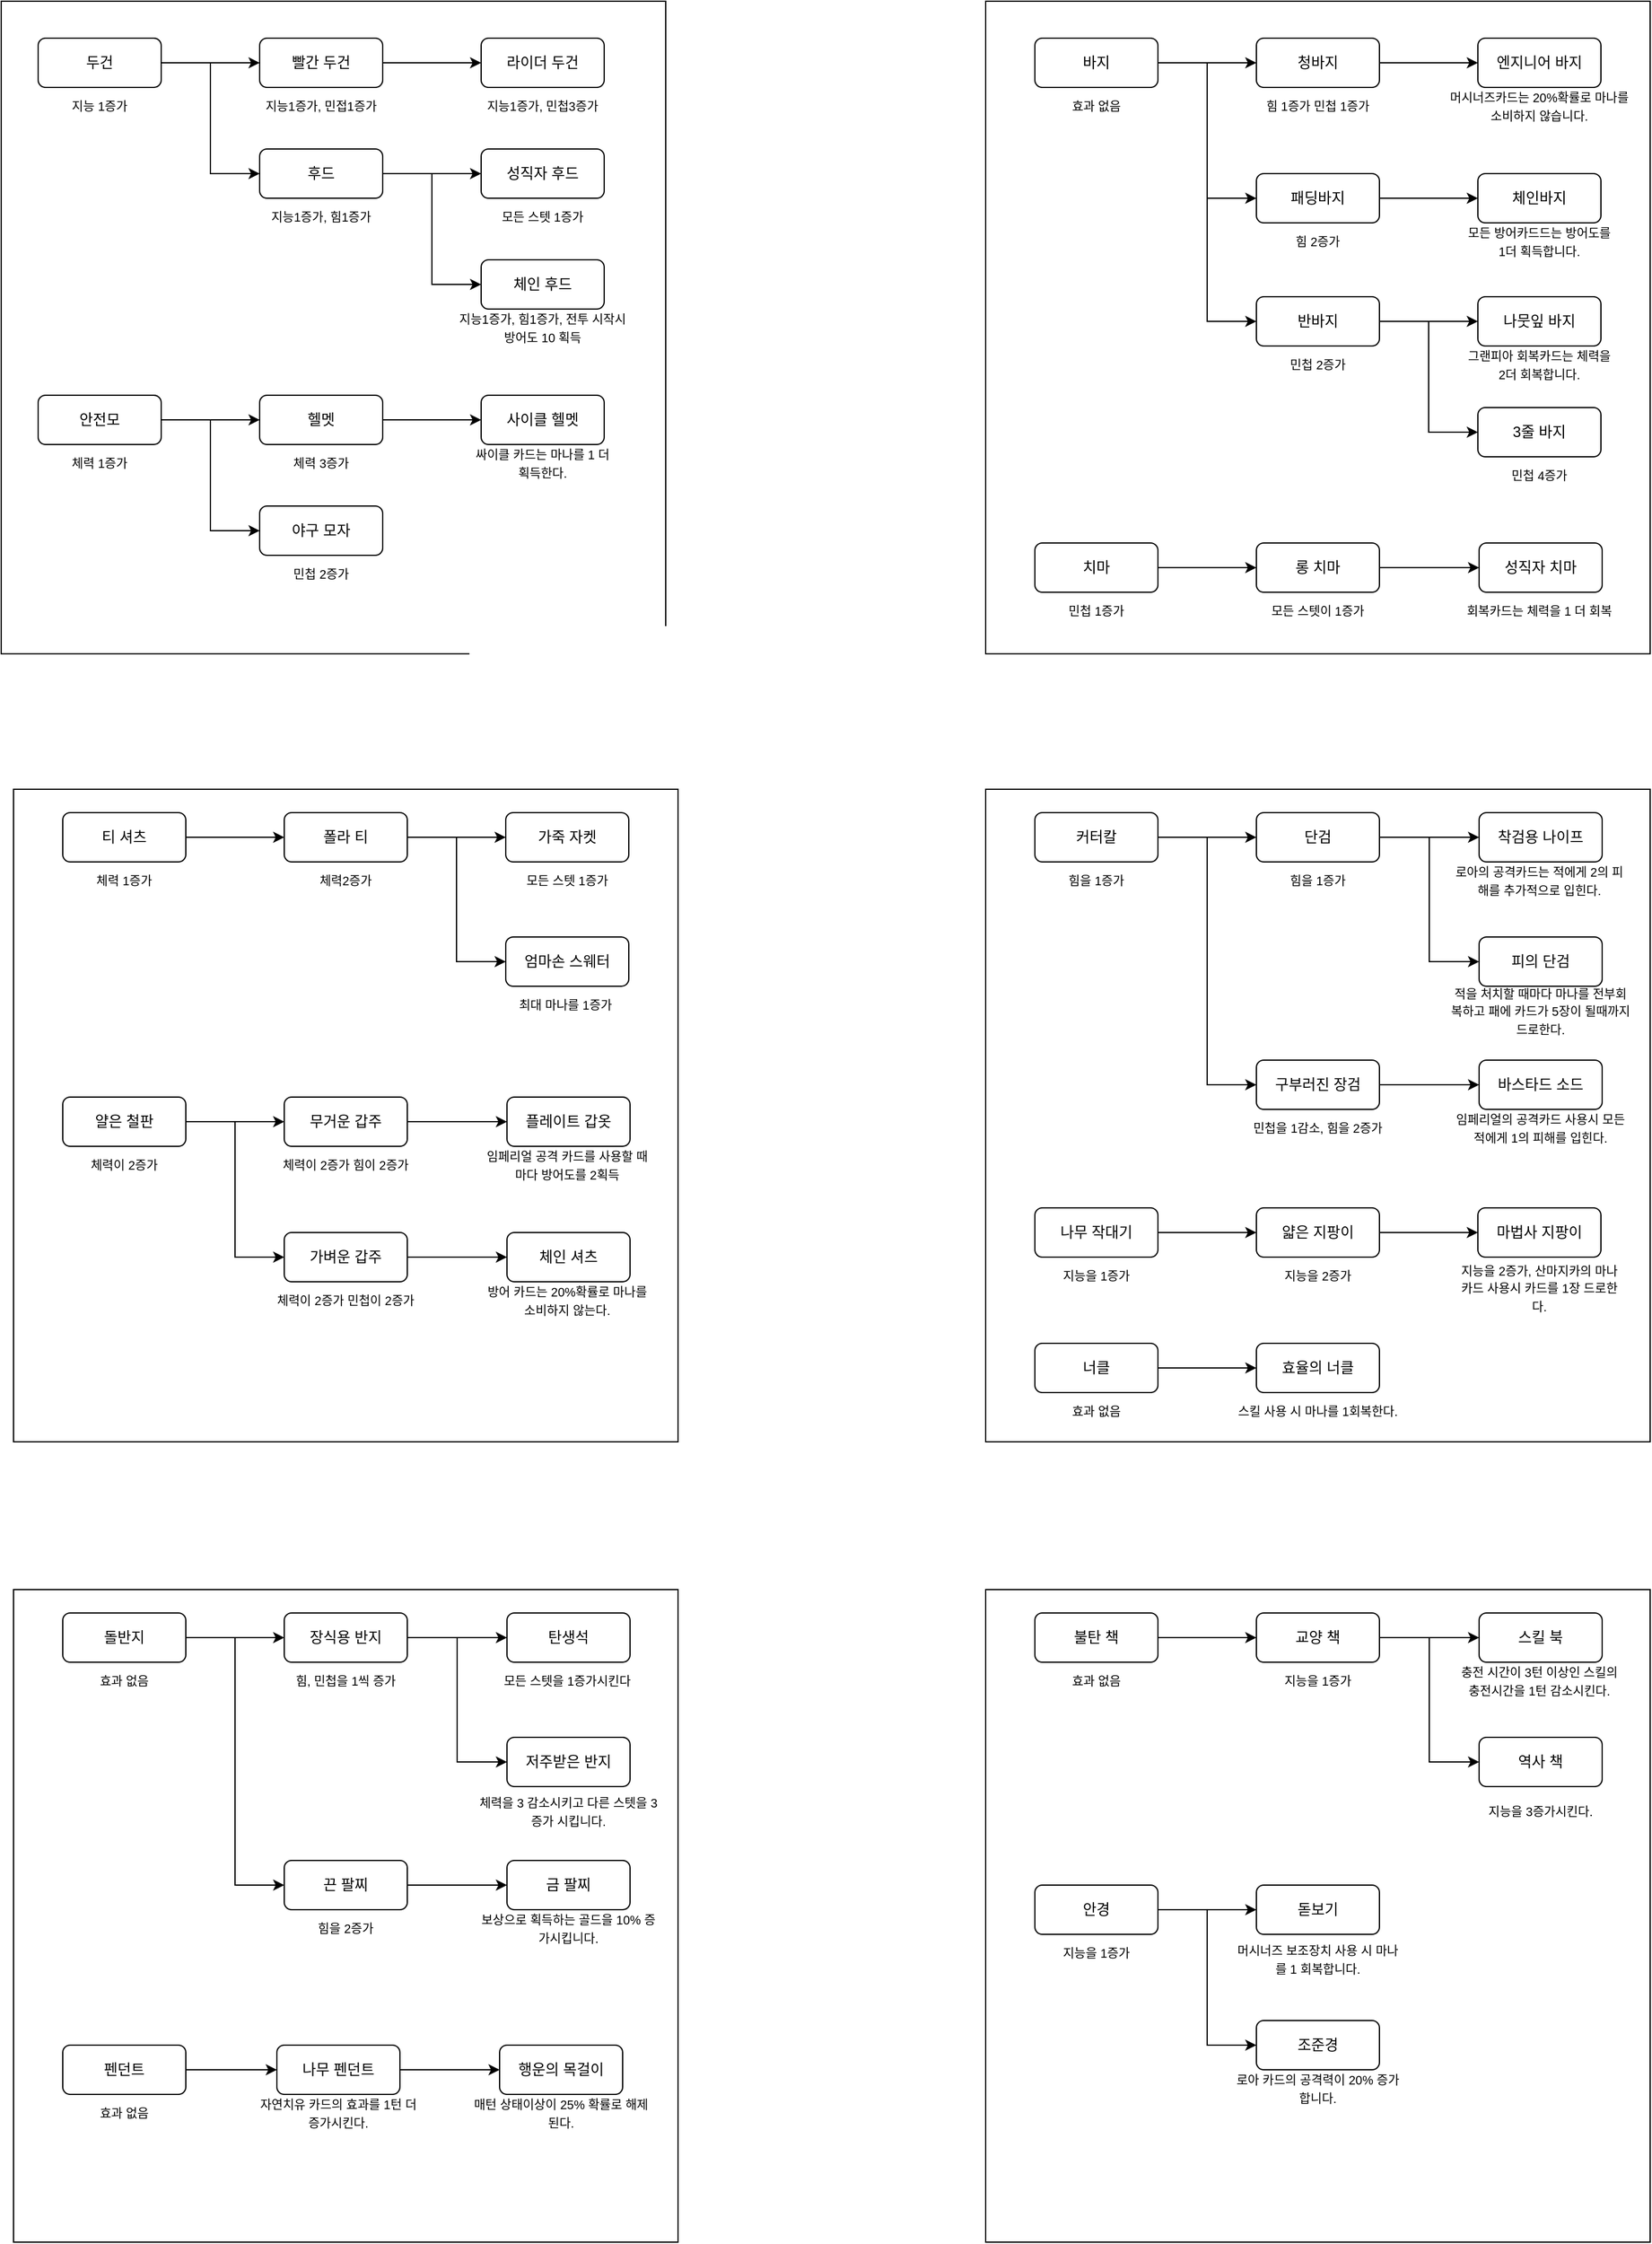 <mxfile version="14.8.5" type="device"><diagram id="tRUsgmq3dJp9gUwd2POu" name="Page-1"><mxGraphModel dx="3280" dy="1818" grid="1" gridSize="10" guides="1" tooltips="1" connect="1" arrows="1" fold="1" page="1" pageScale="1" pageWidth="827" pageHeight="1169" math="0" shadow="0"><root><mxCell id="0"/><mxCell id="1" parent="0"/><mxCell id="1sUyY6JfvNQbtPltV4Bg-137" value="" style="rounded=0;whiteSpace=wrap;html=1;" vertex="1" parent="1"><mxGeometry x="50" y="670" width="540" height="530" as="geometry"/></mxCell><mxCell id="1sUyY6JfvNQbtPltV4Bg-136" value="" style="rounded=0;whiteSpace=wrap;html=1;" vertex="1" parent="1"><mxGeometry x="840" y="670" width="540" height="530" as="geometry"/></mxCell><mxCell id="1sUyY6JfvNQbtPltV4Bg-135" value="" style="rounded=0;whiteSpace=wrap;html=1;" vertex="1" parent="1"><mxGeometry x="840" y="30" width="540" height="530" as="geometry"/></mxCell><mxCell id="1sUyY6JfvNQbtPltV4Bg-134" value="" style="rounded=0;whiteSpace=wrap;html=1;" vertex="1" parent="1"><mxGeometry x="40" y="30" width="540" height="530" as="geometry"/></mxCell><mxCell id="1sUyY6JfvNQbtPltV4Bg-19" style="edgeStyle=orthogonalEdgeStyle;rounded=0;orthogonalLoop=1;jettySize=auto;html=1;exitX=1;exitY=0.5;exitDx=0;exitDy=0;entryX=0;entryY=0.5;entryDx=0;entryDy=0;" edge="1" parent="1" source="1sUyY6JfvNQbtPltV4Bg-1" target="1sUyY6JfvNQbtPltV4Bg-2"><mxGeometry relative="1" as="geometry"/></mxCell><mxCell id="1sUyY6JfvNQbtPltV4Bg-20" style="edgeStyle=orthogonalEdgeStyle;rounded=0;orthogonalLoop=1;jettySize=auto;html=1;exitX=1;exitY=0.5;exitDx=0;exitDy=0;entryX=0;entryY=0.5;entryDx=0;entryDy=0;" edge="1" parent="1" source="1sUyY6JfvNQbtPltV4Bg-1" target="1sUyY6JfvNQbtPltV4Bg-4"><mxGeometry relative="1" as="geometry"/></mxCell><mxCell id="1sUyY6JfvNQbtPltV4Bg-1" value="두건" style="rounded=1;whiteSpace=wrap;html=1;" vertex="1" parent="1"><mxGeometry x="70" y="60" width="100" height="40" as="geometry"/></mxCell><mxCell id="1sUyY6JfvNQbtPltV4Bg-21" style="edgeStyle=orthogonalEdgeStyle;rounded=0;orthogonalLoop=1;jettySize=auto;html=1;exitX=1;exitY=0.5;exitDx=0;exitDy=0;" edge="1" parent="1" source="1sUyY6JfvNQbtPltV4Bg-2" target="1sUyY6JfvNQbtPltV4Bg-3"><mxGeometry relative="1" as="geometry"/></mxCell><mxCell id="1sUyY6JfvNQbtPltV4Bg-2" value="빨간 두건" style="rounded=1;whiteSpace=wrap;html=1;" vertex="1" parent="1"><mxGeometry x="250" y="60" width="100" height="40" as="geometry"/></mxCell><mxCell id="1sUyY6JfvNQbtPltV4Bg-3" value="라이더 두건" style="rounded=1;whiteSpace=wrap;html=1;" vertex="1" parent="1"><mxGeometry x="430" y="60" width="100" height="40" as="geometry"/></mxCell><mxCell id="1sUyY6JfvNQbtPltV4Bg-22" style="edgeStyle=orthogonalEdgeStyle;rounded=0;orthogonalLoop=1;jettySize=auto;html=1;exitX=1;exitY=0.5;exitDx=0;exitDy=0;" edge="1" parent="1" source="1sUyY6JfvNQbtPltV4Bg-4" target="1sUyY6JfvNQbtPltV4Bg-5"><mxGeometry relative="1" as="geometry"/></mxCell><mxCell id="1sUyY6JfvNQbtPltV4Bg-23" style="edgeStyle=orthogonalEdgeStyle;rounded=0;orthogonalLoop=1;jettySize=auto;html=1;exitX=1;exitY=0.5;exitDx=0;exitDy=0;entryX=0;entryY=0.5;entryDx=0;entryDy=0;" edge="1" parent="1" source="1sUyY6JfvNQbtPltV4Bg-4" target="1sUyY6JfvNQbtPltV4Bg-6"><mxGeometry relative="1" as="geometry"/></mxCell><mxCell id="1sUyY6JfvNQbtPltV4Bg-4" value="후드" style="rounded=1;whiteSpace=wrap;html=1;" vertex="1" parent="1"><mxGeometry x="250" y="150" width="100" height="40" as="geometry"/></mxCell><mxCell id="1sUyY6JfvNQbtPltV4Bg-5" value="성직자 후드" style="rounded=1;whiteSpace=wrap;html=1;" vertex="1" parent="1"><mxGeometry x="430" y="150" width="100" height="40" as="geometry"/></mxCell><mxCell id="1sUyY6JfvNQbtPltV4Bg-6" value="체인 후드" style="rounded=1;whiteSpace=wrap;html=1;" vertex="1" parent="1"><mxGeometry x="430" y="240" width="100" height="40" as="geometry"/></mxCell><mxCell id="1sUyY6JfvNQbtPltV4Bg-25" style="edgeStyle=orthogonalEdgeStyle;rounded=0;orthogonalLoop=1;jettySize=auto;html=1;exitX=1;exitY=0.5;exitDx=0;exitDy=0;" edge="1" parent="1" source="1sUyY6JfvNQbtPltV4Bg-7" target="1sUyY6JfvNQbtPltV4Bg-8"><mxGeometry relative="1" as="geometry"/></mxCell><mxCell id="1sUyY6JfvNQbtPltV4Bg-26" style="edgeStyle=orthogonalEdgeStyle;rounded=0;orthogonalLoop=1;jettySize=auto;html=1;exitX=1;exitY=0.5;exitDx=0;exitDy=0;entryX=0;entryY=0.5;entryDx=0;entryDy=0;" edge="1" parent="1" source="1sUyY6JfvNQbtPltV4Bg-7" target="1sUyY6JfvNQbtPltV4Bg-10"><mxGeometry relative="1" as="geometry"/></mxCell><mxCell id="1sUyY6JfvNQbtPltV4Bg-7" value="안전모" style="rounded=1;whiteSpace=wrap;html=1;" vertex="1" parent="1"><mxGeometry x="70" y="350" width="100" height="40" as="geometry"/></mxCell><mxCell id="1sUyY6JfvNQbtPltV4Bg-27" style="edgeStyle=orthogonalEdgeStyle;rounded=0;orthogonalLoop=1;jettySize=auto;html=1;exitX=1;exitY=0.5;exitDx=0;exitDy=0;" edge="1" parent="1" source="1sUyY6JfvNQbtPltV4Bg-8" target="1sUyY6JfvNQbtPltV4Bg-9"><mxGeometry relative="1" as="geometry"/></mxCell><mxCell id="1sUyY6JfvNQbtPltV4Bg-8" value="헬멧" style="rounded=1;whiteSpace=wrap;html=1;" vertex="1" parent="1"><mxGeometry x="250" y="350" width="100" height="40" as="geometry"/></mxCell><mxCell id="1sUyY6JfvNQbtPltV4Bg-9" value="사이클 헬멧" style="rounded=1;whiteSpace=wrap;html=1;" vertex="1" parent="1"><mxGeometry x="430" y="350" width="100" height="40" as="geometry"/></mxCell><mxCell id="1sUyY6JfvNQbtPltV4Bg-10" value="야구 모자" style="rounded=1;whiteSpace=wrap;html=1;" vertex="1" parent="1"><mxGeometry x="250" y="440" width="100" height="40" as="geometry"/></mxCell><mxCell id="1sUyY6JfvNQbtPltV4Bg-12" value="&lt;span style=&quot;font-size: 10px&quot;&gt;지능 1증가&lt;/span&gt;" style="text;html=1;strokeColor=none;fillColor=none;align=center;verticalAlign=middle;whiteSpace=wrap;rounded=0;" vertex="1" parent="1"><mxGeometry x="60" y="100" width="120" height="30" as="geometry"/></mxCell><mxCell id="1sUyY6JfvNQbtPltV4Bg-13" value="&lt;span style=&quot;font-size: 10px&quot;&gt;지능1증가, 민접1증가&lt;/span&gt;" style="text;html=1;strokeColor=none;fillColor=none;align=center;verticalAlign=middle;whiteSpace=wrap;rounded=0;" vertex="1" parent="1"><mxGeometry x="240" y="100" width="120" height="30" as="geometry"/></mxCell><mxCell id="1sUyY6JfvNQbtPltV4Bg-14" value="&lt;span style=&quot;font-size: 10px&quot;&gt;지능1증가, 민첩3증가&lt;/span&gt;" style="text;html=1;strokeColor=none;fillColor=none;align=center;verticalAlign=middle;whiteSpace=wrap;rounded=0;" vertex="1" parent="1"><mxGeometry x="420" y="100" width="120" height="30" as="geometry"/></mxCell><mxCell id="1sUyY6JfvNQbtPltV4Bg-15" value="&lt;span style=&quot;font-size: 10px&quot;&gt;지능1증가, 힘1증가&lt;/span&gt;" style="text;html=1;strokeColor=none;fillColor=none;align=center;verticalAlign=middle;whiteSpace=wrap;rounded=0;" vertex="1" parent="1"><mxGeometry x="240" y="190" width="120" height="30" as="geometry"/></mxCell><mxCell id="1sUyY6JfvNQbtPltV4Bg-16" value="&lt;span style=&quot;font-size: 10px&quot;&gt;지능1증가, 힘1증가, 전투 시작시 방어도 10 획득&lt;/span&gt;" style="text;html=1;strokeColor=none;fillColor=none;align=center;verticalAlign=middle;whiteSpace=wrap;rounded=0;" vertex="1" parent="1"><mxGeometry x="410" y="280" width="140" height="30" as="geometry"/></mxCell><mxCell id="1sUyY6JfvNQbtPltV4Bg-18" value="&lt;span style=&quot;font-size: 10px&quot;&gt;체력 1증가&lt;/span&gt;" style="text;html=1;strokeColor=none;fillColor=none;align=center;verticalAlign=middle;whiteSpace=wrap;rounded=0;" vertex="1" parent="1"><mxGeometry x="60" y="390" width="120" height="30" as="geometry"/></mxCell><mxCell id="1sUyY6JfvNQbtPltV4Bg-24" value="&lt;span style=&quot;font-size: 10px&quot;&gt;모든 스텟 1증가&lt;/span&gt;" style="text;html=1;strokeColor=none;fillColor=none;align=center;verticalAlign=middle;whiteSpace=wrap;rounded=0;" vertex="1" parent="1"><mxGeometry x="420" y="190" width="120" height="30" as="geometry"/></mxCell><mxCell id="1sUyY6JfvNQbtPltV4Bg-28" value="&lt;span style=&quot;font-size: 10px&quot;&gt;싸이클 카드는 마나를 1 더 획득한다.&lt;/span&gt;" style="text;html=1;strokeColor=none;fillColor=none;align=center;verticalAlign=middle;whiteSpace=wrap;rounded=0;" vertex="1" parent="1"><mxGeometry x="420" y="390" width="120" height="30" as="geometry"/></mxCell><mxCell id="1sUyY6JfvNQbtPltV4Bg-29" value="&lt;span style=&quot;font-size: 10px&quot;&gt;체력 3증가&lt;/span&gt;" style="text;html=1;strokeColor=none;fillColor=none;align=center;verticalAlign=middle;whiteSpace=wrap;rounded=0;" vertex="1" parent="1"><mxGeometry x="240" y="390" width="120" height="30" as="geometry"/></mxCell><mxCell id="1sUyY6JfvNQbtPltV4Bg-30" value="&lt;span style=&quot;font-size: 10px&quot;&gt;민첩 2증가&lt;/span&gt;" style="text;html=1;strokeColor=none;fillColor=none;align=center;verticalAlign=middle;whiteSpace=wrap;rounded=0;" vertex="1" parent="1"><mxGeometry x="240" y="480" width="120" height="30" as="geometry"/></mxCell><mxCell id="1sUyY6JfvNQbtPltV4Bg-31" style="edgeStyle=orthogonalEdgeStyle;rounded=0;orthogonalLoop=1;jettySize=auto;html=1;exitX=1;exitY=0.5;exitDx=0;exitDy=0;entryX=0;entryY=0.5;entryDx=0;entryDy=0;" edge="1" parent="1" source="1sUyY6JfvNQbtPltV4Bg-33" target="1sUyY6JfvNQbtPltV4Bg-35"><mxGeometry relative="1" as="geometry"/></mxCell><mxCell id="1sUyY6JfvNQbtPltV4Bg-32" style="edgeStyle=orthogonalEdgeStyle;rounded=0;orthogonalLoop=1;jettySize=auto;html=1;exitX=1;exitY=0.5;exitDx=0;exitDy=0;entryX=0;entryY=0.5;entryDx=0;entryDy=0;" edge="1" parent="1" source="1sUyY6JfvNQbtPltV4Bg-33" target="1sUyY6JfvNQbtPltV4Bg-39"><mxGeometry relative="1" as="geometry"/></mxCell><mxCell id="1sUyY6JfvNQbtPltV4Bg-64" style="edgeStyle=orthogonalEdgeStyle;rounded=0;orthogonalLoop=1;jettySize=auto;html=1;exitX=1;exitY=0.5;exitDx=0;exitDy=0;entryX=0;entryY=0.5;entryDx=0;entryDy=0;" edge="1" parent="1" source="1sUyY6JfvNQbtPltV4Bg-33" target="1sUyY6JfvNQbtPltV4Bg-60"><mxGeometry relative="1" as="geometry"/></mxCell><mxCell id="1sUyY6JfvNQbtPltV4Bg-33" value="바지" style="rounded=1;whiteSpace=wrap;html=1;" vertex="1" parent="1"><mxGeometry x="880" y="60" width="100" height="40" as="geometry"/></mxCell><mxCell id="1sUyY6JfvNQbtPltV4Bg-34" style="edgeStyle=orthogonalEdgeStyle;rounded=0;orthogonalLoop=1;jettySize=auto;html=1;exitX=1;exitY=0.5;exitDx=0;exitDy=0;" edge="1" parent="1" source="1sUyY6JfvNQbtPltV4Bg-35" target="1sUyY6JfvNQbtPltV4Bg-36"><mxGeometry relative="1" as="geometry"/></mxCell><mxCell id="1sUyY6JfvNQbtPltV4Bg-35" value="청바지" style="rounded=1;whiteSpace=wrap;html=1;" vertex="1" parent="1"><mxGeometry x="1060" y="60" width="100" height="40" as="geometry"/></mxCell><mxCell id="1sUyY6JfvNQbtPltV4Bg-36" value="엔지니어 바지" style="rounded=1;whiteSpace=wrap;html=1;" vertex="1" parent="1"><mxGeometry x="1240" y="60" width="100" height="40" as="geometry"/></mxCell><mxCell id="1sUyY6JfvNQbtPltV4Bg-37" style="edgeStyle=orthogonalEdgeStyle;rounded=0;orthogonalLoop=1;jettySize=auto;html=1;exitX=1;exitY=0.5;exitDx=0;exitDy=0;" edge="1" parent="1" source="1sUyY6JfvNQbtPltV4Bg-39" target="1sUyY6JfvNQbtPltV4Bg-40"><mxGeometry relative="1" as="geometry"/></mxCell><mxCell id="1sUyY6JfvNQbtPltV4Bg-38" style="edgeStyle=orthogonalEdgeStyle;rounded=0;orthogonalLoop=1;jettySize=auto;html=1;exitX=1;exitY=0.5;exitDx=0;exitDy=0;entryX=0;entryY=0.5;entryDx=0;entryDy=0;" edge="1" parent="1" source="1sUyY6JfvNQbtPltV4Bg-39" target="1sUyY6JfvNQbtPltV4Bg-41"><mxGeometry relative="1" as="geometry"/></mxCell><mxCell id="1sUyY6JfvNQbtPltV4Bg-39" value="반바지" style="rounded=1;whiteSpace=wrap;html=1;" vertex="1" parent="1"><mxGeometry x="1060" y="270" width="100" height="40" as="geometry"/></mxCell><mxCell id="1sUyY6JfvNQbtPltV4Bg-40" value="나뭇잎 바지" style="rounded=1;whiteSpace=wrap;html=1;" vertex="1" parent="1"><mxGeometry x="1240" y="270" width="100" height="40" as="geometry"/></mxCell><mxCell id="1sUyY6JfvNQbtPltV4Bg-41" value="3줄 바지" style="rounded=1;whiteSpace=wrap;html=1;" vertex="1" parent="1"><mxGeometry x="1240" y="360" width="100" height="40" as="geometry"/></mxCell><mxCell id="1sUyY6JfvNQbtPltV4Bg-49" value="&lt;span style=&quot;font-size: 10px&quot;&gt;효과 없음&lt;/span&gt;" style="text;html=1;strokeColor=none;fillColor=none;align=center;verticalAlign=middle;whiteSpace=wrap;rounded=0;" vertex="1" parent="1"><mxGeometry x="870" y="100" width="120" height="30" as="geometry"/></mxCell><mxCell id="1sUyY6JfvNQbtPltV4Bg-50" value="&lt;span style=&quot;font-size: 10px&quot;&gt;힘 1증가 민첩 1증가&lt;/span&gt;" style="text;html=1;strokeColor=none;fillColor=none;align=center;verticalAlign=middle;whiteSpace=wrap;rounded=0;" vertex="1" parent="1"><mxGeometry x="1050" y="100" width="120" height="30" as="geometry"/></mxCell><mxCell id="1sUyY6JfvNQbtPltV4Bg-51" value="&lt;span style=&quot;font-size: 10px&quot;&gt;머시너즈카드는 20%확률로 마나를 소비하지 않습니다.&lt;/span&gt;" style="text;html=1;strokeColor=none;fillColor=none;align=center;verticalAlign=middle;whiteSpace=wrap;rounded=0;" vertex="1" parent="1"><mxGeometry x="1215" y="100" width="150" height="30" as="geometry"/></mxCell><mxCell id="1sUyY6JfvNQbtPltV4Bg-52" value="&lt;span style=&quot;font-size: 10px&quot;&gt;민첩 2증가&lt;/span&gt;" style="text;html=1;strokeColor=none;fillColor=none;align=center;verticalAlign=middle;whiteSpace=wrap;rounded=0;" vertex="1" parent="1"><mxGeometry x="1050" y="310" width="120" height="30" as="geometry"/></mxCell><mxCell id="1sUyY6JfvNQbtPltV4Bg-53" value="&lt;span style=&quot;font-size: 10px&quot;&gt;민첩 4증가&lt;/span&gt;" style="text;html=1;strokeColor=none;fillColor=none;align=center;verticalAlign=middle;whiteSpace=wrap;rounded=0;" vertex="1" parent="1"><mxGeometry x="1220" y="400" width="140" height="30" as="geometry"/></mxCell><mxCell id="1sUyY6JfvNQbtPltV4Bg-55" value="&lt;span style=&quot;font-size: 10px&quot;&gt;그랜피아 회복카드는 체력을 2더 회복합니다.&lt;/span&gt;" style="text;html=1;strokeColor=none;fillColor=none;align=center;verticalAlign=middle;whiteSpace=wrap;rounded=0;" vertex="1" parent="1"><mxGeometry x="1230" y="310" width="120" height="30" as="geometry"/></mxCell><mxCell id="1sUyY6JfvNQbtPltV4Bg-59" style="edgeStyle=orthogonalEdgeStyle;rounded=0;orthogonalLoop=1;jettySize=auto;html=1;exitX=1;exitY=0.5;exitDx=0;exitDy=0;" edge="1" parent="1" source="1sUyY6JfvNQbtPltV4Bg-60" target="1sUyY6JfvNQbtPltV4Bg-61"><mxGeometry relative="1" as="geometry"/></mxCell><mxCell id="1sUyY6JfvNQbtPltV4Bg-60" value="패딩바지" style="rounded=1;whiteSpace=wrap;html=1;" vertex="1" parent="1"><mxGeometry x="1060" y="170" width="100" height="40" as="geometry"/></mxCell><mxCell id="1sUyY6JfvNQbtPltV4Bg-61" value="체인바지" style="rounded=1;whiteSpace=wrap;html=1;" vertex="1" parent="1"><mxGeometry x="1240" y="170" width="100" height="40" as="geometry"/></mxCell><mxCell id="1sUyY6JfvNQbtPltV4Bg-62" value="&lt;span style=&quot;font-size: 10px&quot;&gt;힘 2증가&lt;/span&gt;" style="text;html=1;strokeColor=none;fillColor=none;align=center;verticalAlign=middle;whiteSpace=wrap;rounded=0;" vertex="1" parent="1"><mxGeometry x="1050" y="210" width="120" height="30" as="geometry"/></mxCell><mxCell id="1sUyY6JfvNQbtPltV4Bg-63" value="&lt;span style=&quot;font-size: 10px&quot;&gt;모든 방어카드드는 방어도를 1더 획득합니다.&lt;/span&gt;" style="text;html=1;strokeColor=none;fillColor=none;align=center;verticalAlign=middle;whiteSpace=wrap;rounded=0;" vertex="1" parent="1"><mxGeometry x="1230" y="210" width="120" height="30" as="geometry"/></mxCell><mxCell id="1sUyY6JfvNQbtPltV4Bg-68" style="edgeStyle=orthogonalEdgeStyle;rounded=0;orthogonalLoop=1;jettySize=auto;html=1;exitX=1;exitY=0.5;exitDx=0;exitDy=0;entryX=0;entryY=0.5;entryDx=0;entryDy=0;" edge="1" parent="1" source="1sUyY6JfvNQbtPltV4Bg-65" target="1sUyY6JfvNQbtPltV4Bg-66"><mxGeometry relative="1" as="geometry"/></mxCell><mxCell id="1sUyY6JfvNQbtPltV4Bg-65" value="치마" style="rounded=1;whiteSpace=wrap;html=1;" vertex="1" parent="1"><mxGeometry x="880" y="470" width="100" height="40" as="geometry"/></mxCell><mxCell id="1sUyY6JfvNQbtPltV4Bg-70" style="edgeStyle=orthogonalEdgeStyle;rounded=0;orthogonalLoop=1;jettySize=auto;html=1;exitX=1;exitY=0.5;exitDx=0;exitDy=0;entryX=0;entryY=0.5;entryDx=0;entryDy=0;" edge="1" parent="1" source="1sUyY6JfvNQbtPltV4Bg-66" target="1sUyY6JfvNQbtPltV4Bg-69"><mxGeometry relative="1" as="geometry"/></mxCell><mxCell id="1sUyY6JfvNQbtPltV4Bg-66" value="롱 치마" style="rounded=1;whiteSpace=wrap;html=1;" vertex="1" parent="1"><mxGeometry x="1060" y="470" width="100" height="40" as="geometry"/></mxCell><mxCell id="1sUyY6JfvNQbtPltV4Bg-69" value="성직자 치마" style="rounded=1;whiteSpace=wrap;html=1;" vertex="1" parent="1"><mxGeometry x="1241" y="470" width="100" height="40" as="geometry"/></mxCell><mxCell id="1sUyY6JfvNQbtPltV4Bg-71" value="&lt;span style=&quot;font-size: 10px&quot;&gt;회복카드는 체력을 1 더 회복&lt;/span&gt;" style="text;html=1;strokeColor=none;fillColor=none;align=center;verticalAlign=middle;whiteSpace=wrap;rounded=0;" vertex="1" parent="1"><mxGeometry x="1220" y="510" width="140" height="30" as="geometry"/></mxCell><mxCell id="1sUyY6JfvNQbtPltV4Bg-72" value="&lt;span style=&quot;font-size: 10px&quot;&gt;모든 스텟이 1증가&lt;/span&gt;" style="text;html=1;strokeColor=none;fillColor=none;align=center;verticalAlign=middle;whiteSpace=wrap;rounded=0;" vertex="1" parent="1"><mxGeometry x="1040" y="510" width="140" height="30" as="geometry"/></mxCell><mxCell id="1sUyY6JfvNQbtPltV4Bg-73" value="&lt;span style=&quot;font-size: 10px&quot;&gt;민첩 1증가&lt;/span&gt;" style="text;html=1;strokeColor=none;fillColor=none;align=center;verticalAlign=middle;whiteSpace=wrap;rounded=0;" vertex="1" parent="1"><mxGeometry x="860" y="510" width="140" height="30" as="geometry"/></mxCell><mxCell id="1sUyY6JfvNQbtPltV4Bg-74" style="edgeStyle=orthogonalEdgeStyle;rounded=0;orthogonalLoop=1;jettySize=auto;html=1;exitX=1;exitY=0.5;exitDx=0;exitDy=0;entryX=0;entryY=0.5;entryDx=0;entryDy=0;" edge="1" parent="1" source="1sUyY6JfvNQbtPltV4Bg-77" target="1sUyY6JfvNQbtPltV4Bg-79"><mxGeometry relative="1" as="geometry"/></mxCell><mxCell id="1sUyY6JfvNQbtPltV4Bg-77" value="티 셔츠" style="rounded=1;whiteSpace=wrap;html=1;" vertex="1" parent="1"><mxGeometry x="90" y="689" width="100" height="40" as="geometry"/></mxCell><mxCell id="1sUyY6JfvNQbtPltV4Bg-78" style="edgeStyle=orthogonalEdgeStyle;rounded=0;orthogonalLoop=1;jettySize=auto;html=1;exitX=1;exitY=0.5;exitDx=0;exitDy=0;" edge="1" parent="1" source="1sUyY6JfvNQbtPltV4Bg-79" target="1sUyY6JfvNQbtPltV4Bg-80"><mxGeometry relative="1" as="geometry"/></mxCell><mxCell id="1sUyY6JfvNQbtPltV4Bg-109" style="edgeStyle=orthogonalEdgeStyle;rounded=0;orthogonalLoop=1;jettySize=auto;html=1;exitX=1;exitY=0.5;exitDx=0;exitDy=0;entryX=0;entryY=0.5;entryDx=0;entryDy=0;" edge="1" parent="1" source="1sUyY6JfvNQbtPltV4Bg-79" target="1sUyY6JfvNQbtPltV4Bg-107"><mxGeometry relative="1" as="geometry"/></mxCell><mxCell id="1sUyY6JfvNQbtPltV4Bg-79" value="폴라 티" style="rounded=1;whiteSpace=wrap;html=1;" vertex="1" parent="1"><mxGeometry x="270" y="689" width="100" height="40" as="geometry"/></mxCell><mxCell id="1sUyY6JfvNQbtPltV4Bg-80" value="가죽 자켓" style="rounded=1;whiteSpace=wrap;html=1;" vertex="1" parent="1"><mxGeometry x="450" y="689" width="100" height="40" as="geometry"/></mxCell><mxCell id="1sUyY6JfvNQbtPltV4Bg-86" value="&lt;span style=&quot;font-size: 10px&quot;&gt;체력 1증가&lt;/span&gt;" style="text;html=1;strokeColor=none;fillColor=none;align=center;verticalAlign=middle;whiteSpace=wrap;rounded=0;" vertex="1" parent="1"><mxGeometry x="80" y="729" width="120" height="30" as="geometry"/></mxCell><mxCell id="1sUyY6JfvNQbtPltV4Bg-87" value="&lt;span style=&quot;font-size: 10px&quot;&gt;체력2증가&lt;/span&gt;" style="text;html=1;strokeColor=none;fillColor=none;align=center;verticalAlign=middle;whiteSpace=wrap;rounded=0;" vertex="1" parent="1"><mxGeometry x="260" y="729" width="120" height="30" as="geometry"/></mxCell><mxCell id="1sUyY6JfvNQbtPltV4Bg-88" value="&lt;span style=&quot;font-size: 10px&quot;&gt;모든 스텟 1증가&lt;/span&gt;" style="text;html=1;strokeColor=none;fillColor=none;align=center;verticalAlign=middle;whiteSpace=wrap;rounded=0;" vertex="1" parent="1"><mxGeometry x="425" y="729" width="150" height="30" as="geometry"/></mxCell><mxCell id="1sUyY6JfvNQbtPltV4Bg-97" style="edgeStyle=orthogonalEdgeStyle;rounded=0;orthogonalLoop=1;jettySize=auto;html=1;exitX=1;exitY=0.5;exitDx=0;exitDy=0;entryX=0;entryY=0.5;entryDx=0;entryDy=0;" edge="1" parent="1" source="1sUyY6JfvNQbtPltV4Bg-98" target="1sUyY6JfvNQbtPltV4Bg-100"><mxGeometry relative="1" as="geometry"/></mxCell><mxCell id="1sUyY6JfvNQbtPltV4Bg-115" style="edgeStyle=orthogonalEdgeStyle;rounded=0;orthogonalLoop=1;jettySize=auto;html=1;exitX=1;exitY=0.5;exitDx=0;exitDy=0;entryX=0;entryY=0.5;entryDx=0;entryDy=0;" edge="1" parent="1" source="1sUyY6JfvNQbtPltV4Bg-98" target="1sUyY6JfvNQbtPltV4Bg-111"><mxGeometry relative="1" as="geometry"/></mxCell><mxCell id="1sUyY6JfvNQbtPltV4Bg-98" value="얄은 철판" style="rounded=1;whiteSpace=wrap;html=1;" vertex="1" parent="1"><mxGeometry x="90" y="920" width="100" height="40" as="geometry"/></mxCell><mxCell id="1sUyY6JfvNQbtPltV4Bg-99" style="edgeStyle=orthogonalEdgeStyle;rounded=0;orthogonalLoop=1;jettySize=auto;html=1;exitX=1;exitY=0.5;exitDx=0;exitDy=0;entryX=0;entryY=0.5;entryDx=0;entryDy=0;" edge="1" parent="1" source="1sUyY6JfvNQbtPltV4Bg-100" target="1sUyY6JfvNQbtPltV4Bg-101"><mxGeometry relative="1" as="geometry"/></mxCell><mxCell id="1sUyY6JfvNQbtPltV4Bg-100" value="무거운 갑주" style="rounded=1;whiteSpace=wrap;html=1;" vertex="1" parent="1"><mxGeometry x="270" y="920" width="100" height="40" as="geometry"/></mxCell><mxCell id="1sUyY6JfvNQbtPltV4Bg-101" value="플레이트 갑옷" style="rounded=1;whiteSpace=wrap;html=1;" vertex="1" parent="1"><mxGeometry x="451" y="920" width="100" height="40" as="geometry"/></mxCell><mxCell id="1sUyY6JfvNQbtPltV4Bg-102" value="&lt;span style=&quot;font-size: 10px&quot;&gt;임페리얼 공격 카드를 사용할 때마다 방어도를 2획득&lt;/span&gt;" style="text;html=1;strokeColor=none;fillColor=none;align=center;verticalAlign=middle;whiteSpace=wrap;rounded=0;" vertex="1" parent="1"><mxGeometry x="430" y="960" width="140" height="30" as="geometry"/></mxCell><mxCell id="1sUyY6JfvNQbtPltV4Bg-103" value="&lt;span style=&quot;font-size: 10px&quot;&gt;체력이 2증가 힘이 2증가&lt;/span&gt;" style="text;html=1;strokeColor=none;fillColor=none;align=center;verticalAlign=middle;whiteSpace=wrap;rounded=0;" vertex="1" parent="1"><mxGeometry x="250" y="960" width="140" height="30" as="geometry"/></mxCell><mxCell id="1sUyY6JfvNQbtPltV4Bg-104" value="&lt;span style=&quot;font-size: 10px&quot;&gt;체력이 2증가&lt;/span&gt;" style="text;html=1;strokeColor=none;fillColor=none;align=center;verticalAlign=middle;whiteSpace=wrap;rounded=0;" vertex="1" parent="1"><mxGeometry x="70" y="960" width="140" height="30" as="geometry"/></mxCell><mxCell id="1sUyY6JfvNQbtPltV4Bg-107" value="엄마손 스웨터" style="rounded=1;whiteSpace=wrap;html=1;" vertex="1" parent="1"><mxGeometry x="450" y="790" width="100" height="40" as="geometry"/></mxCell><mxCell id="1sUyY6JfvNQbtPltV4Bg-108" value="&lt;span style=&quot;font-size: 10px&quot;&gt;최대 마나를 1증가&amp;nbsp;&lt;/span&gt;" style="text;html=1;strokeColor=none;fillColor=none;align=center;verticalAlign=middle;whiteSpace=wrap;rounded=0;" vertex="1" parent="1"><mxGeometry x="440" y="830" width="120" height="30" as="geometry"/></mxCell><mxCell id="1sUyY6JfvNQbtPltV4Bg-110" style="edgeStyle=orthogonalEdgeStyle;rounded=0;orthogonalLoop=1;jettySize=auto;html=1;exitX=1;exitY=0.5;exitDx=0;exitDy=0;entryX=0;entryY=0.5;entryDx=0;entryDy=0;" edge="1" parent="1" source="1sUyY6JfvNQbtPltV4Bg-111" target="1sUyY6JfvNQbtPltV4Bg-112"><mxGeometry relative="1" as="geometry"/></mxCell><mxCell id="1sUyY6JfvNQbtPltV4Bg-111" value="가벼운 갑주" style="rounded=1;whiteSpace=wrap;html=1;" vertex="1" parent="1"><mxGeometry x="270" y="1030" width="100" height="40" as="geometry"/></mxCell><mxCell id="1sUyY6JfvNQbtPltV4Bg-112" value="체인 셔츠" style="rounded=1;whiteSpace=wrap;html=1;" vertex="1" parent="1"><mxGeometry x="451" y="1030" width="100" height="40" as="geometry"/></mxCell><mxCell id="1sUyY6JfvNQbtPltV4Bg-113" value="&lt;span style=&quot;font-size: 10px&quot;&gt;방어 카드는 20%확률로 마나를 소비하지 않는다.&lt;/span&gt;" style="text;html=1;strokeColor=none;fillColor=none;align=center;verticalAlign=middle;whiteSpace=wrap;rounded=0;" vertex="1" parent="1"><mxGeometry x="430" y="1070" width="140" height="30" as="geometry"/></mxCell><mxCell id="1sUyY6JfvNQbtPltV4Bg-114" value="&lt;span style=&quot;font-size: 10px&quot;&gt;체력이 2증가 민첩이 2증가&lt;/span&gt;" style="text;html=1;strokeColor=none;fillColor=none;align=center;verticalAlign=middle;whiteSpace=wrap;rounded=0;" vertex="1" parent="1"><mxGeometry x="250" y="1070" width="140" height="30" as="geometry"/></mxCell><mxCell id="1sUyY6JfvNQbtPltV4Bg-116" style="edgeStyle=orthogonalEdgeStyle;rounded=0;orthogonalLoop=1;jettySize=auto;html=1;exitX=1;exitY=0.5;exitDx=0;exitDy=0;entryX=0;entryY=0.5;entryDx=0;entryDy=0;" edge="1" parent="1" source="1sUyY6JfvNQbtPltV4Bg-118" target="1sUyY6JfvNQbtPltV4Bg-120"><mxGeometry relative="1" as="geometry"/></mxCell><mxCell id="1sUyY6JfvNQbtPltV4Bg-117" style="edgeStyle=orthogonalEdgeStyle;rounded=0;orthogonalLoop=1;jettySize=auto;html=1;exitX=1;exitY=0.5;exitDx=0;exitDy=0;entryX=0;entryY=0.5;entryDx=0;entryDy=0;" edge="1" parent="1" source="1sUyY6JfvNQbtPltV4Bg-118" target="1sUyY6JfvNQbtPltV4Bg-126"><mxGeometry relative="1" as="geometry"/></mxCell><mxCell id="1sUyY6JfvNQbtPltV4Bg-118" value="커터칼" style="rounded=1;whiteSpace=wrap;html=1;" vertex="1" parent="1"><mxGeometry x="880" y="689" width="100" height="40" as="geometry"/></mxCell><mxCell id="1sUyY6JfvNQbtPltV4Bg-119" style="edgeStyle=orthogonalEdgeStyle;rounded=0;orthogonalLoop=1;jettySize=auto;html=1;exitX=1;exitY=0.5;exitDx=0;exitDy=0;entryX=0;entryY=0.5;entryDx=0;entryDy=0;" edge="1" parent="1" source="1sUyY6JfvNQbtPltV4Bg-120" target="1sUyY6JfvNQbtPltV4Bg-121"><mxGeometry relative="1" as="geometry"/></mxCell><mxCell id="1sUyY6JfvNQbtPltV4Bg-144" style="edgeStyle=orthogonalEdgeStyle;rounded=0;orthogonalLoop=1;jettySize=auto;html=1;exitX=1;exitY=0.5;exitDx=0;exitDy=0;entryX=0;entryY=0.5;entryDx=0;entryDy=0;" edge="1" parent="1" source="1sUyY6JfvNQbtPltV4Bg-120" target="1sUyY6JfvNQbtPltV4Bg-131"><mxGeometry relative="1" as="geometry"/></mxCell><mxCell id="1sUyY6JfvNQbtPltV4Bg-120" value="단검" style="rounded=1;whiteSpace=wrap;html=1;" vertex="1" parent="1"><mxGeometry x="1060" y="689" width="100" height="40" as="geometry"/></mxCell><mxCell id="1sUyY6JfvNQbtPltV4Bg-121" value="착검용 나이프" style="rounded=1;whiteSpace=wrap;html=1;" vertex="1" parent="1"><mxGeometry x="1241" y="689" width="100" height="40" as="geometry"/></mxCell><mxCell id="1sUyY6JfvNQbtPltV4Bg-122" value="&lt;span style=&quot;font-size: 10px&quot;&gt;로아의 공격카드는 적에게 2의 피해를 추가적으로 입힌다.&lt;/span&gt;" style="text;html=1;strokeColor=none;fillColor=none;align=center;verticalAlign=middle;whiteSpace=wrap;rounded=0;" vertex="1" parent="1"><mxGeometry x="1220" y="729" width="140" height="30" as="geometry"/></mxCell><mxCell id="1sUyY6JfvNQbtPltV4Bg-123" value="&lt;span style=&quot;font-size: 10px&quot;&gt;힘을 1증가&lt;/span&gt;" style="text;html=1;strokeColor=none;fillColor=none;align=center;verticalAlign=middle;whiteSpace=wrap;rounded=0;" vertex="1" parent="1"><mxGeometry x="1040" y="729" width="140" height="30" as="geometry"/></mxCell><mxCell id="1sUyY6JfvNQbtPltV4Bg-124" value="&lt;span style=&quot;font-size: 10px&quot;&gt;힘을 1증가&lt;/span&gt;" style="text;html=1;strokeColor=none;fillColor=none;align=center;verticalAlign=middle;whiteSpace=wrap;rounded=0;" vertex="1" parent="1"><mxGeometry x="860" y="729" width="140" height="30" as="geometry"/></mxCell><mxCell id="1sUyY6JfvNQbtPltV4Bg-125" style="edgeStyle=orthogonalEdgeStyle;rounded=0;orthogonalLoop=1;jettySize=auto;html=1;exitX=1;exitY=0.5;exitDx=0;exitDy=0;entryX=0;entryY=0.5;entryDx=0;entryDy=0;" edge="1" parent="1" source="1sUyY6JfvNQbtPltV4Bg-126" target="1sUyY6JfvNQbtPltV4Bg-127"><mxGeometry relative="1" as="geometry"/></mxCell><mxCell id="1sUyY6JfvNQbtPltV4Bg-126" value="구부러진 장검" style="rounded=1;whiteSpace=wrap;html=1;" vertex="1" parent="1"><mxGeometry x="1060" y="890" width="100" height="40" as="geometry"/></mxCell><mxCell id="1sUyY6JfvNQbtPltV4Bg-127" value="바스타드 소드" style="rounded=1;whiteSpace=wrap;html=1;" vertex="1" parent="1"><mxGeometry x="1241" y="890" width="100" height="40" as="geometry"/></mxCell><mxCell id="1sUyY6JfvNQbtPltV4Bg-128" value="&lt;span style=&quot;font-size: 10px&quot;&gt;임페리얼의 공격카드 사용시 모든 적에게 1의 피해를 입힌다.&lt;/span&gt;" style="text;html=1;strokeColor=none;fillColor=none;align=center;verticalAlign=middle;whiteSpace=wrap;rounded=0;" vertex="1" parent="1"><mxGeometry x="1216" y="930" width="150" height="30" as="geometry"/></mxCell><mxCell id="1sUyY6JfvNQbtPltV4Bg-129" value="&lt;span style=&quot;font-size: 10px&quot;&gt;민첩을 1감소, 힘을 2증가&lt;/span&gt;" style="text;html=1;strokeColor=none;fillColor=none;align=center;verticalAlign=middle;whiteSpace=wrap;rounded=0;" vertex="1" parent="1"><mxGeometry x="1040" y="930" width="140" height="30" as="geometry"/></mxCell><mxCell id="1sUyY6JfvNQbtPltV4Bg-141" style="edgeStyle=orthogonalEdgeStyle;rounded=0;orthogonalLoop=1;jettySize=auto;html=1;exitX=1;exitY=0.5;exitDx=0;exitDy=0;entryX=0;entryY=0.5;entryDx=0;entryDy=0;" edge="1" parent="1" source="1sUyY6JfvNQbtPltV4Bg-130" target="1sUyY6JfvNQbtPltV4Bg-140"><mxGeometry relative="1" as="geometry"/></mxCell><mxCell id="1sUyY6JfvNQbtPltV4Bg-130" value="나무 작대기" style="rounded=1;whiteSpace=wrap;html=1;" vertex="1" parent="1"><mxGeometry x="880" y="1010" width="100" height="40" as="geometry"/></mxCell><mxCell id="1sUyY6JfvNQbtPltV4Bg-131" value="피의 단검" style="rounded=1;whiteSpace=wrap;html=1;" vertex="1" parent="1"><mxGeometry x="1241" y="790" width="100" height="40" as="geometry"/></mxCell><mxCell id="1sUyY6JfvNQbtPltV4Bg-139" style="edgeStyle=orthogonalEdgeStyle;rounded=0;orthogonalLoop=1;jettySize=auto;html=1;exitX=1;exitY=0.5;exitDx=0;exitDy=0;entryX=0;entryY=0.5;entryDx=0;entryDy=0;" edge="1" parent="1" source="1sUyY6JfvNQbtPltV4Bg-132" target="1sUyY6JfvNQbtPltV4Bg-138"><mxGeometry relative="1" as="geometry"/></mxCell><mxCell id="1sUyY6JfvNQbtPltV4Bg-132" value="너클" style="rounded=1;whiteSpace=wrap;html=1;" vertex="1" parent="1"><mxGeometry x="880" y="1120" width="100" height="40" as="geometry"/></mxCell><mxCell id="1sUyY6JfvNQbtPltV4Bg-138" value="효율의 너클" style="rounded=1;whiteSpace=wrap;html=1;" vertex="1" parent="1"><mxGeometry x="1060" y="1120" width="100" height="40" as="geometry"/></mxCell><mxCell id="1sUyY6JfvNQbtPltV4Bg-143" style="edgeStyle=orthogonalEdgeStyle;rounded=0;orthogonalLoop=1;jettySize=auto;html=1;exitX=1;exitY=0.5;exitDx=0;exitDy=0;entryX=0;entryY=0.5;entryDx=0;entryDy=0;" edge="1" parent="1" source="1sUyY6JfvNQbtPltV4Bg-140" target="1sUyY6JfvNQbtPltV4Bg-142"><mxGeometry relative="1" as="geometry"/></mxCell><mxCell id="1sUyY6JfvNQbtPltV4Bg-140" value="얇은 지팡이" style="rounded=1;whiteSpace=wrap;html=1;" vertex="1" parent="1"><mxGeometry x="1060" y="1010" width="100" height="40" as="geometry"/></mxCell><mxCell id="1sUyY6JfvNQbtPltV4Bg-142" value="마법사 지팡이" style="rounded=1;whiteSpace=wrap;html=1;" vertex="1" parent="1"><mxGeometry x="1240" y="1010" width="100" height="40" as="geometry"/></mxCell><mxCell id="1sUyY6JfvNQbtPltV4Bg-146" value="&lt;span style=&quot;font-size: 10px&quot;&gt;스킬 사용 시 마나를 1회복한다.&lt;/span&gt;" style="text;html=1;strokeColor=none;fillColor=none;align=center;verticalAlign=middle;whiteSpace=wrap;rounded=0;" vertex="1" parent="1"><mxGeometry x="1040" y="1160" width="140" height="30" as="geometry"/></mxCell><mxCell id="1sUyY6JfvNQbtPltV4Bg-147" value="&lt;span style=&quot;font-size: 10px&quot;&gt;효과 없음&lt;/span&gt;" style="text;html=1;strokeColor=none;fillColor=none;align=center;verticalAlign=middle;whiteSpace=wrap;rounded=0;" vertex="1" parent="1"><mxGeometry x="860" y="1160" width="140" height="30" as="geometry"/></mxCell><mxCell id="1sUyY6JfvNQbtPltV4Bg-148" value="&lt;span style=&quot;font-size: 10px&quot;&gt;지능을 1증가&lt;/span&gt;" style="text;html=1;strokeColor=none;fillColor=none;align=center;verticalAlign=middle;whiteSpace=wrap;rounded=0;" vertex="1" parent="1"><mxGeometry x="860" y="1050" width="140" height="30" as="geometry"/></mxCell><mxCell id="1sUyY6JfvNQbtPltV4Bg-149" value="&lt;span style=&quot;font-size: 10px&quot;&gt;지능을 2증가&lt;/span&gt;" style="text;html=1;strokeColor=none;fillColor=none;align=center;verticalAlign=middle;whiteSpace=wrap;rounded=0;" vertex="1" parent="1"><mxGeometry x="1040" y="1050" width="140" height="30" as="geometry"/></mxCell><mxCell id="1sUyY6JfvNQbtPltV4Bg-151" value="&lt;span style=&quot;font-size: 10px&quot;&gt;지능을 2증가, 산마지카의 마나 카드 사용시 카드를 1장 드로한다.&lt;/span&gt;" style="text;html=1;strokeColor=none;fillColor=none;align=center;verticalAlign=middle;whiteSpace=wrap;rounded=0;" vertex="1" parent="1"><mxGeometry x="1220" y="1050" width="140" height="50" as="geometry"/></mxCell><mxCell id="1sUyY6JfvNQbtPltV4Bg-152" value="&lt;span style=&quot;font-size: 10px&quot;&gt;적을 처치할 때마다 마나를 전부회복하고 패에 카드가 5장이 될때까지 드로한다.&lt;/span&gt;" style="text;html=1;strokeColor=none;fillColor=none;align=center;verticalAlign=middle;whiteSpace=wrap;rounded=0;" vertex="1" parent="1"><mxGeometry x="1216" y="830" width="150" height="40" as="geometry"/></mxCell><mxCell id="1sUyY6JfvNQbtPltV4Bg-153" value="" style="rounded=0;whiteSpace=wrap;html=1;" vertex="1" parent="1"><mxGeometry x="50" y="1320" width="540" height="530" as="geometry"/></mxCell><mxCell id="1sUyY6JfvNQbtPltV4Bg-154" style="edgeStyle=orthogonalEdgeStyle;rounded=0;orthogonalLoop=1;jettySize=auto;html=1;exitX=1;exitY=0.5;exitDx=0;exitDy=0;entryX=0;entryY=0.5;entryDx=0;entryDy=0;" edge="1" parent="1" source="1sUyY6JfvNQbtPltV4Bg-156" target="1sUyY6JfvNQbtPltV4Bg-159"><mxGeometry relative="1" as="geometry"/></mxCell><mxCell id="1sUyY6JfvNQbtPltV4Bg-155" style="edgeStyle=orthogonalEdgeStyle;rounded=0;orthogonalLoop=1;jettySize=auto;html=1;exitX=1;exitY=0.5;exitDx=0;exitDy=0;entryX=0;entryY=0.5;entryDx=0;entryDy=0;" edge="1" parent="1" source="1sUyY6JfvNQbtPltV4Bg-156" target="1sUyY6JfvNQbtPltV4Bg-165"><mxGeometry relative="1" as="geometry"/></mxCell><mxCell id="1sUyY6JfvNQbtPltV4Bg-156" value="돌반지" style="rounded=1;whiteSpace=wrap;html=1;" vertex="1" parent="1"><mxGeometry x="90" y="1339" width="100" height="40" as="geometry"/></mxCell><mxCell id="1sUyY6JfvNQbtPltV4Bg-157" style="edgeStyle=orthogonalEdgeStyle;rounded=0;orthogonalLoop=1;jettySize=auto;html=1;exitX=1;exitY=0.5;exitDx=0;exitDy=0;entryX=0;entryY=0.5;entryDx=0;entryDy=0;" edge="1" parent="1" source="1sUyY6JfvNQbtPltV4Bg-159" target="1sUyY6JfvNQbtPltV4Bg-160"><mxGeometry relative="1" as="geometry"/></mxCell><mxCell id="1sUyY6JfvNQbtPltV4Bg-158" style="edgeStyle=orthogonalEdgeStyle;rounded=0;orthogonalLoop=1;jettySize=auto;html=1;exitX=1;exitY=0.5;exitDx=0;exitDy=0;entryX=0;entryY=0.5;entryDx=0;entryDy=0;" edge="1" parent="1" source="1sUyY6JfvNQbtPltV4Bg-159" target="1sUyY6JfvNQbtPltV4Bg-171"><mxGeometry relative="1" as="geometry"/></mxCell><mxCell id="1sUyY6JfvNQbtPltV4Bg-159" value="장식용 반지" style="rounded=1;whiteSpace=wrap;html=1;" vertex="1" parent="1"><mxGeometry x="270" y="1339" width="100" height="40" as="geometry"/></mxCell><mxCell id="1sUyY6JfvNQbtPltV4Bg-160" value="탄생석" style="rounded=1;whiteSpace=wrap;html=1;" vertex="1" parent="1"><mxGeometry x="451" y="1339" width="100" height="40" as="geometry"/></mxCell><mxCell id="1sUyY6JfvNQbtPltV4Bg-161" value="&lt;span style=&quot;font-size: 10px&quot;&gt;모든 스텟을 1증가시킨다&lt;/span&gt;" style="text;html=1;strokeColor=none;fillColor=none;align=center;verticalAlign=middle;whiteSpace=wrap;rounded=0;" vertex="1" parent="1"><mxGeometry x="430" y="1379" width="140" height="30" as="geometry"/></mxCell><mxCell id="1sUyY6JfvNQbtPltV4Bg-162" value="&lt;span style=&quot;font-size: 10px&quot;&gt;힘, 민첩을 1씩 증가&lt;/span&gt;" style="text;html=1;strokeColor=none;fillColor=none;align=center;verticalAlign=middle;whiteSpace=wrap;rounded=0;" vertex="1" parent="1"><mxGeometry x="250" y="1379" width="140" height="30" as="geometry"/></mxCell><mxCell id="1sUyY6JfvNQbtPltV4Bg-163" value="&lt;span style=&quot;font-size: 10px&quot;&gt;효과 없음&lt;/span&gt;" style="text;html=1;strokeColor=none;fillColor=none;align=center;verticalAlign=middle;whiteSpace=wrap;rounded=0;" vertex="1" parent="1"><mxGeometry x="70" y="1379" width="140" height="30" as="geometry"/></mxCell><mxCell id="1sUyY6JfvNQbtPltV4Bg-164" style="edgeStyle=orthogonalEdgeStyle;rounded=0;orthogonalLoop=1;jettySize=auto;html=1;exitX=1;exitY=0.5;exitDx=0;exitDy=0;entryX=0;entryY=0.5;entryDx=0;entryDy=0;" edge="1" parent="1" source="1sUyY6JfvNQbtPltV4Bg-165" target="1sUyY6JfvNQbtPltV4Bg-166"><mxGeometry relative="1" as="geometry"/></mxCell><mxCell id="1sUyY6JfvNQbtPltV4Bg-165" value="끈 팔찌" style="rounded=1;whiteSpace=wrap;html=1;" vertex="1" parent="1"><mxGeometry x="270" y="1540" width="100" height="40" as="geometry"/></mxCell><mxCell id="1sUyY6JfvNQbtPltV4Bg-166" value="금 팔찌" style="rounded=1;whiteSpace=wrap;html=1;" vertex="1" parent="1"><mxGeometry x="451" y="1540" width="100" height="40" as="geometry"/></mxCell><mxCell id="1sUyY6JfvNQbtPltV4Bg-167" value="&lt;span style=&quot;font-size: 10px&quot;&gt;보상으로 획득하는 골드을 10% 증가시킵니다.&lt;/span&gt;" style="text;html=1;strokeColor=none;fillColor=none;align=center;verticalAlign=middle;whiteSpace=wrap;rounded=0;" vertex="1" parent="1"><mxGeometry x="426" y="1580" width="150" height="30" as="geometry"/></mxCell><mxCell id="1sUyY6JfvNQbtPltV4Bg-168" value="&lt;span style=&quot;font-size: 10px&quot;&gt;힘을 2증가&lt;/span&gt;" style="text;html=1;strokeColor=none;fillColor=none;align=center;verticalAlign=middle;whiteSpace=wrap;rounded=0;" vertex="1" parent="1"><mxGeometry x="250" y="1580" width="140" height="30" as="geometry"/></mxCell><mxCell id="1sUyY6JfvNQbtPltV4Bg-171" value="저주받은 반지" style="rounded=1;whiteSpace=wrap;html=1;" vertex="1" parent="1"><mxGeometry x="451" y="1440" width="100" height="40" as="geometry"/></mxCell><mxCell id="1sUyY6JfvNQbtPltV4Bg-183" value="&lt;span style=&quot;font-size: 10px&quot;&gt;체력을 3 감소시키고 다른 스텟을 3증가 시킵니다.&lt;/span&gt;" style="text;html=1;strokeColor=none;fillColor=none;align=center;verticalAlign=middle;whiteSpace=wrap;rounded=0;" vertex="1" parent="1"><mxGeometry x="426" y="1480" width="150" height="40" as="geometry"/></mxCell><mxCell id="1sUyY6JfvNQbtPltV4Bg-187" value="" style="rounded=0;whiteSpace=wrap;html=1;" vertex="1" parent="1"><mxGeometry x="840" y="1320" width="540" height="530" as="geometry"/></mxCell><mxCell id="1sUyY6JfvNQbtPltV4Bg-188" style="edgeStyle=orthogonalEdgeStyle;rounded=0;orthogonalLoop=1;jettySize=auto;html=1;exitX=1;exitY=0.5;exitDx=0;exitDy=0;entryX=0;entryY=0.5;entryDx=0;entryDy=0;" edge="1" parent="1" source="1sUyY6JfvNQbtPltV4Bg-190" target="1sUyY6JfvNQbtPltV4Bg-193"><mxGeometry relative="1" as="geometry"/></mxCell><mxCell id="1sUyY6JfvNQbtPltV4Bg-190" value="불탄 책" style="rounded=1;whiteSpace=wrap;html=1;" vertex="1" parent="1"><mxGeometry x="880" y="1339" width="100" height="40" as="geometry"/></mxCell><mxCell id="1sUyY6JfvNQbtPltV4Bg-191" style="edgeStyle=orthogonalEdgeStyle;rounded=0;orthogonalLoop=1;jettySize=auto;html=1;exitX=1;exitY=0.5;exitDx=0;exitDy=0;entryX=0;entryY=0.5;entryDx=0;entryDy=0;" edge="1" parent="1" source="1sUyY6JfvNQbtPltV4Bg-193" target="1sUyY6JfvNQbtPltV4Bg-194"><mxGeometry relative="1" as="geometry"/></mxCell><mxCell id="1sUyY6JfvNQbtPltV4Bg-192" style="edgeStyle=orthogonalEdgeStyle;rounded=0;orthogonalLoop=1;jettySize=auto;html=1;exitX=1;exitY=0.5;exitDx=0;exitDy=0;entryX=0;entryY=0.5;entryDx=0;entryDy=0;" edge="1" parent="1" source="1sUyY6JfvNQbtPltV4Bg-193" target="1sUyY6JfvNQbtPltV4Bg-206"><mxGeometry relative="1" as="geometry"/></mxCell><mxCell id="1sUyY6JfvNQbtPltV4Bg-193" value="교양 책" style="rounded=1;whiteSpace=wrap;html=1;" vertex="1" parent="1"><mxGeometry x="1060" y="1339" width="100" height="40" as="geometry"/></mxCell><mxCell id="1sUyY6JfvNQbtPltV4Bg-194" value="스킬 북" style="rounded=1;whiteSpace=wrap;html=1;" vertex="1" parent="1"><mxGeometry x="1241" y="1339" width="100" height="40" as="geometry"/></mxCell><mxCell id="1sUyY6JfvNQbtPltV4Bg-195" value="&lt;span style=&quot;font-size: 10px&quot;&gt;충전 시간이 3턴 이상인 스킬의 충전시간을 1턴 감소시킨다.&lt;/span&gt;" style="text;html=1;strokeColor=none;fillColor=none;align=center;verticalAlign=middle;whiteSpace=wrap;rounded=0;" vertex="1" parent="1"><mxGeometry x="1220" y="1379" width="140" height="30" as="geometry"/></mxCell><mxCell id="1sUyY6JfvNQbtPltV4Bg-196" value="&lt;span style=&quot;font-size: 10px&quot;&gt;지능을 1증가&lt;/span&gt;" style="text;html=1;strokeColor=none;fillColor=none;align=center;verticalAlign=middle;whiteSpace=wrap;rounded=0;" vertex="1" parent="1"><mxGeometry x="1040" y="1379" width="140" height="30" as="geometry"/></mxCell><mxCell id="1sUyY6JfvNQbtPltV4Bg-197" value="&lt;span style=&quot;font-size: 10px&quot;&gt;효과 없음&lt;/span&gt;" style="text;html=1;strokeColor=none;fillColor=none;align=center;verticalAlign=middle;whiteSpace=wrap;rounded=0;" vertex="1" parent="1"><mxGeometry x="860" y="1379" width="140" height="30" as="geometry"/></mxCell><mxCell id="1sUyY6JfvNQbtPltV4Bg-203" style="edgeStyle=orthogonalEdgeStyle;rounded=0;orthogonalLoop=1;jettySize=auto;html=1;exitX=1;exitY=0.5;exitDx=0;exitDy=0;entryX=0;entryY=0.5;entryDx=0;entryDy=0;" edge="1" parent="1" source="1sUyY6JfvNQbtPltV4Bg-205" target="1sUyY6JfvNQbtPltV4Bg-207"><mxGeometry relative="1" as="geometry"/></mxCell><mxCell id="1sUyY6JfvNQbtPltV4Bg-204" style="edgeStyle=orthogonalEdgeStyle;rounded=0;orthogonalLoop=1;jettySize=auto;html=1;exitX=1;exitY=0.5;exitDx=0;exitDy=0;entryX=0;entryY=0.5;entryDx=0;entryDy=0;" edge="1" parent="1" source="1sUyY6JfvNQbtPltV4Bg-205" target="1sUyY6JfvNQbtPltV4Bg-208"><mxGeometry relative="1" as="geometry"/></mxCell><mxCell id="1sUyY6JfvNQbtPltV4Bg-205" value="안경" style="rounded=1;whiteSpace=wrap;html=1;" vertex="1" parent="1"><mxGeometry x="880" y="1560" width="100" height="40" as="geometry"/></mxCell><mxCell id="1sUyY6JfvNQbtPltV4Bg-206" value="역사 책" style="rounded=1;whiteSpace=wrap;html=1;" vertex="1" parent="1"><mxGeometry x="1241" y="1440" width="100" height="40" as="geometry"/></mxCell><mxCell id="1sUyY6JfvNQbtPltV4Bg-207" value="조준경" style="rounded=1;whiteSpace=wrap;html=1;" vertex="1" parent="1"><mxGeometry x="1060" y="1670" width="100" height="40" as="geometry"/></mxCell><mxCell id="1sUyY6JfvNQbtPltV4Bg-208" value="돋보기" style="rounded=1;whiteSpace=wrap;html=1;" vertex="1" parent="1"><mxGeometry x="1060" y="1560" width="100" height="40" as="geometry"/></mxCell><mxCell id="1sUyY6JfvNQbtPltV4Bg-209" value="&lt;span style=&quot;font-size: 10px&quot;&gt;로아 카드의 공격력이 20% 증가합니다.&lt;/span&gt;" style="text;html=1;strokeColor=none;fillColor=none;align=center;verticalAlign=middle;whiteSpace=wrap;rounded=0;" vertex="1" parent="1"><mxGeometry x="1040" y="1710" width="140" height="30" as="geometry"/></mxCell><mxCell id="1sUyY6JfvNQbtPltV4Bg-210" value="&lt;span style=&quot;font-size: 10px&quot;&gt;지능을 1증가&lt;/span&gt;" style="text;html=1;strokeColor=none;fillColor=none;align=center;verticalAlign=middle;whiteSpace=wrap;rounded=0;" vertex="1" parent="1"><mxGeometry x="860" y="1600" width="140" height="30" as="geometry"/></mxCell><mxCell id="1sUyY6JfvNQbtPltV4Bg-211" value="&lt;span style=&quot;font-size: 10px&quot;&gt;지능을 3증가시킨다.&lt;/span&gt;" style="text;html=1;strokeColor=none;fillColor=none;align=center;verticalAlign=middle;whiteSpace=wrap;rounded=0;" vertex="1" parent="1"><mxGeometry x="1216" y="1480" width="150" height="40" as="geometry"/></mxCell><mxCell id="1sUyY6JfvNQbtPltV4Bg-212" value="&lt;span style=&quot;font-size: 10px&quot;&gt;머시너즈 보조장치 사용 시 마나를 1 회복합니다.&lt;/span&gt;" style="text;html=1;strokeColor=none;fillColor=none;align=center;verticalAlign=middle;whiteSpace=wrap;rounded=0;" vertex="1" parent="1"><mxGeometry x="1040" y="1600" width="140" height="40" as="geometry"/></mxCell><mxCell id="1sUyY6JfvNQbtPltV4Bg-218" style="edgeStyle=orthogonalEdgeStyle;rounded=0;orthogonalLoop=1;jettySize=auto;html=1;exitX=1;exitY=0.5;exitDx=0;exitDy=0;entryX=0;entryY=0.5;entryDx=0;entryDy=0;" edge="1" parent="1" source="1sUyY6JfvNQbtPltV4Bg-213" target="1sUyY6JfvNQbtPltV4Bg-214"><mxGeometry relative="1" as="geometry"/></mxCell><mxCell id="1sUyY6JfvNQbtPltV4Bg-213" value="펜던트" style="rounded=1;whiteSpace=wrap;html=1;" vertex="1" parent="1"><mxGeometry x="90" y="1690" width="100" height="40" as="geometry"/></mxCell><mxCell id="1sUyY6JfvNQbtPltV4Bg-219" style="edgeStyle=orthogonalEdgeStyle;rounded=0;orthogonalLoop=1;jettySize=auto;html=1;exitX=1;exitY=0.5;exitDx=0;exitDy=0;entryX=0;entryY=0.5;entryDx=0;entryDy=0;" edge="1" parent="1" source="1sUyY6JfvNQbtPltV4Bg-214" target="1sUyY6JfvNQbtPltV4Bg-215"><mxGeometry relative="1" as="geometry"/></mxCell><mxCell id="1sUyY6JfvNQbtPltV4Bg-214" value="나무 펜던트" style="rounded=1;whiteSpace=wrap;html=1;" vertex="1" parent="1"><mxGeometry x="264" y="1690" width="100" height="40" as="geometry"/></mxCell><mxCell id="1sUyY6JfvNQbtPltV4Bg-215" value="행운의 목걸이" style="rounded=1;whiteSpace=wrap;html=1;" vertex="1" parent="1"><mxGeometry x="445" y="1690" width="100" height="40" as="geometry"/></mxCell><mxCell id="1sUyY6JfvNQbtPltV4Bg-216" value="&lt;span style=&quot;font-size: 10px&quot;&gt;매턴 상태이상이 25% 확률로 해제된다.&lt;/span&gt;" style="text;html=1;strokeColor=none;fillColor=none;align=center;verticalAlign=middle;whiteSpace=wrap;rounded=0;" vertex="1" parent="1"><mxGeometry x="420" y="1730" width="150" height="30" as="geometry"/></mxCell><mxCell id="1sUyY6JfvNQbtPltV4Bg-217" value="&lt;span style=&quot;font-size: 10px&quot;&gt;자연치유 카드의 효과를 1턴 더 증가시킨다.&lt;/span&gt;" style="text;html=1;strokeColor=none;fillColor=none;align=center;verticalAlign=middle;whiteSpace=wrap;rounded=0;" vertex="1" parent="1"><mxGeometry x="244" y="1730" width="140" height="30" as="geometry"/></mxCell><mxCell id="1sUyY6JfvNQbtPltV4Bg-220" value="&lt;span style=&quot;font-size: 10px&quot;&gt;효과 없음&lt;/span&gt;" style="text;html=1;strokeColor=none;fillColor=none;align=center;verticalAlign=middle;whiteSpace=wrap;rounded=0;" vertex="1" parent="1"><mxGeometry x="70" y="1730" width="140" height="30" as="geometry"/></mxCell></root></mxGraphModel></diagram></mxfile>